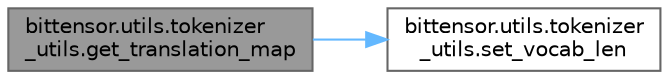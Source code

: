 digraph "bittensor.utils.tokenizer_utils.get_translation_map"
{
 // LATEX_PDF_SIZE
  bgcolor="transparent";
  edge [fontname=Helvetica,fontsize=10,labelfontname=Helvetica,labelfontsize=10];
  node [fontname=Helvetica,fontsize=10,shape=box,height=0.2,width=0.4];
  rankdir="LR";
  Node1 [label="bittensor.utils.tokenizer\l_utils.get_translation_map",height=0.2,width=0.4,color="gray40", fillcolor="grey60", style="filled", fontcolor="black",tooltip=" "];
  Node1 -> Node2 [color="steelblue1",style="solid"];
  Node2 [label="bittensor.utils.tokenizer\l_utils.set_vocab_len",height=0.2,width=0.4,color="grey40", fillcolor="white", style="filled",URL="$namespacebittensor_1_1utils_1_1tokenizer__utils.html#aef7aceb6bc8b3ad0d08f7fed25c876d8",tooltip=" "];
}
